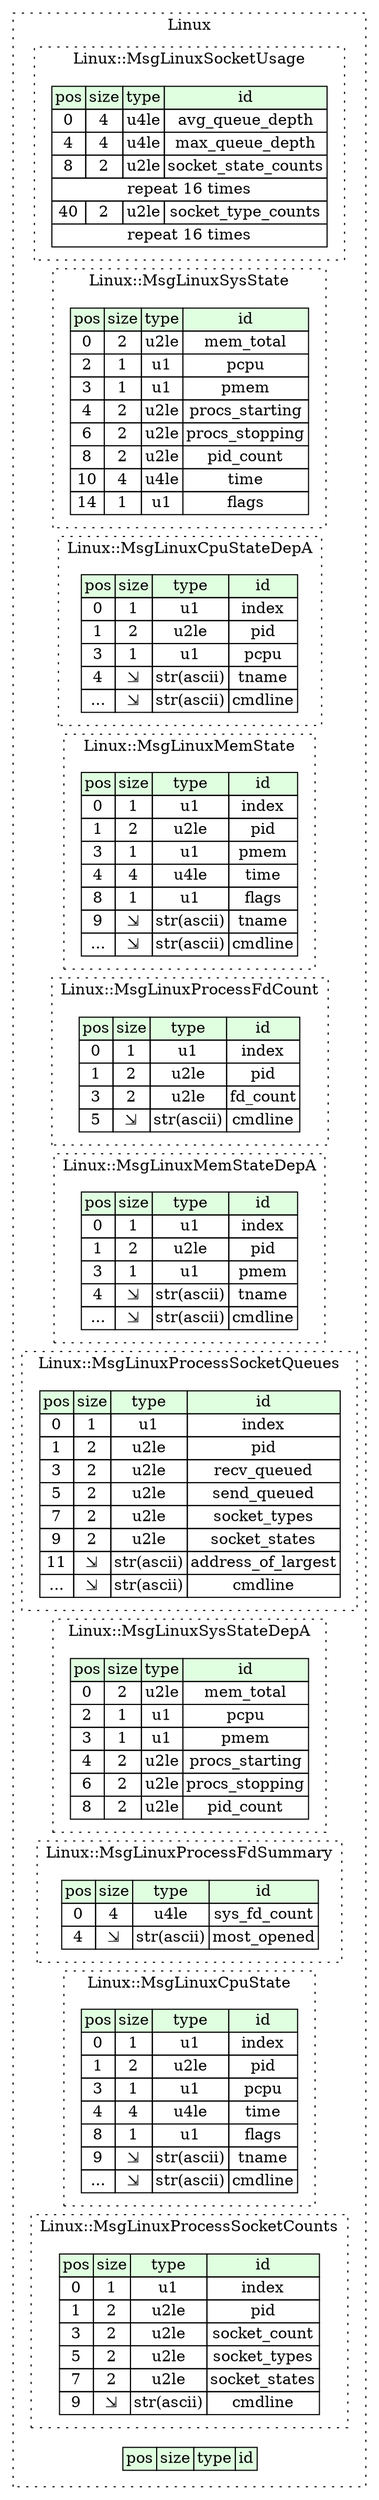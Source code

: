 digraph {
	rankdir=LR;
	node [shape=plaintext];
	subgraph cluster__linux {
		label="Linux";
		graph[style=dotted];

		linux__seq [label=<<TABLE BORDER="0" CELLBORDER="1" CELLSPACING="0">
			<TR><TD BGCOLOR="#E0FFE0">pos</TD><TD BGCOLOR="#E0FFE0">size</TD><TD BGCOLOR="#E0FFE0">type</TD><TD BGCOLOR="#E0FFE0">id</TD></TR>
		</TABLE>>];
		subgraph cluster__msg_linux_socket_usage {
			label="Linux::MsgLinuxSocketUsage";
			graph[style=dotted];

			msg_linux_socket_usage__seq [label=<<TABLE BORDER="0" CELLBORDER="1" CELLSPACING="0">
				<TR><TD BGCOLOR="#E0FFE0">pos</TD><TD BGCOLOR="#E0FFE0">size</TD><TD BGCOLOR="#E0FFE0">type</TD><TD BGCOLOR="#E0FFE0">id</TD></TR>
				<TR><TD PORT="avg_queue_depth_pos">0</TD><TD PORT="avg_queue_depth_size">4</TD><TD>u4le</TD><TD PORT="avg_queue_depth_type">avg_queue_depth</TD></TR>
				<TR><TD PORT="max_queue_depth_pos">4</TD><TD PORT="max_queue_depth_size">4</TD><TD>u4le</TD><TD PORT="max_queue_depth_type">max_queue_depth</TD></TR>
				<TR><TD PORT="socket_state_counts_pos">8</TD><TD PORT="socket_state_counts_size">2</TD><TD>u2le</TD><TD PORT="socket_state_counts_type">socket_state_counts</TD></TR>
				<TR><TD COLSPAN="4" PORT="socket_state_counts__repeat">repeat 16 times</TD></TR>
				<TR><TD PORT="socket_type_counts_pos">40</TD><TD PORT="socket_type_counts_size">2</TD><TD>u2le</TD><TD PORT="socket_type_counts_type">socket_type_counts</TD></TR>
				<TR><TD COLSPAN="4" PORT="socket_type_counts__repeat">repeat 16 times</TD></TR>
			</TABLE>>];
		}
		subgraph cluster__msg_linux_sys_state {
			label="Linux::MsgLinuxSysState";
			graph[style=dotted];

			msg_linux_sys_state__seq [label=<<TABLE BORDER="0" CELLBORDER="1" CELLSPACING="0">
				<TR><TD BGCOLOR="#E0FFE0">pos</TD><TD BGCOLOR="#E0FFE0">size</TD><TD BGCOLOR="#E0FFE0">type</TD><TD BGCOLOR="#E0FFE0">id</TD></TR>
				<TR><TD PORT="mem_total_pos">0</TD><TD PORT="mem_total_size">2</TD><TD>u2le</TD><TD PORT="mem_total_type">mem_total</TD></TR>
				<TR><TD PORT="pcpu_pos">2</TD><TD PORT="pcpu_size">1</TD><TD>u1</TD><TD PORT="pcpu_type">pcpu</TD></TR>
				<TR><TD PORT="pmem_pos">3</TD><TD PORT="pmem_size">1</TD><TD>u1</TD><TD PORT="pmem_type">pmem</TD></TR>
				<TR><TD PORT="procs_starting_pos">4</TD><TD PORT="procs_starting_size">2</TD><TD>u2le</TD><TD PORT="procs_starting_type">procs_starting</TD></TR>
				<TR><TD PORT="procs_stopping_pos">6</TD><TD PORT="procs_stopping_size">2</TD><TD>u2le</TD><TD PORT="procs_stopping_type">procs_stopping</TD></TR>
				<TR><TD PORT="pid_count_pos">8</TD><TD PORT="pid_count_size">2</TD><TD>u2le</TD><TD PORT="pid_count_type">pid_count</TD></TR>
				<TR><TD PORT="time_pos">10</TD><TD PORT="time_size">4</TD><TD>u4le</TD><TD PORT="time_type">time</TD></TR>
				<TR><TD PORT="flags_pos">14</TD><TD PORT="flags_size">1</TD><TD>u1</TD><TD PORT="flags_type">flags</TD></TR>
			</TABLE>>];
		}
		subgraph cluster__msg_linux_cpu_state_dep_a {
			label="Linux::MsgLinuxCpuStateDepA";
			graph[style=dotted];

			msg_linux_cpu_state_dep_a__seq [label=<<TABLE BORDER="0" CELLBORDER="1" CELLSPACING="0">
				<TR><TD BGCOLOR="#E0FFE0">pos</TD><TD BGCOLOR="#E0FFE0">size</TD><TD BGCOLOR="#E0FFE0">type</TD><TD BGCOLOR="#E0FFE0">id</TD></TR>
				<TR><TD PORT="index_pos">0</TD><TD PORT="index_size">1</TD><TD>u1</TD><TD PORT="index_type">index</TD></TR>
				<TR><TD PORT="pid_pos">1</TD><TD PORT="pid_size">2</TD><TD>u2le</TD><TD PORT="pid_type">pid</TD></TR>
				<TR><TD PORT="pcpu_pos">3</TD><TD PORT="pcpu_size">1</TD><TD>u1</TD><TD PORT="pcpu_type">pcpu</TD></TR>
				<TR><TD PORT="tname_pos">4</TD><TD PORT="tname_size">⇲</TD><TD>str(ascii)</TD><TD PORT="tname_type">tname</TD></TR>
				<TR><TD PORT="cmdline_pos">...</TD><TD PORT="cmdline_size">⇲</TD><TD>str(ascii)</TD><TD PORT="cmdline_type">cmdline</TD></TR>
			</TABLE>>];
		}
		subgraph cluster__msg_linux_mem_state {
			label="Linux::MsgLinuxMemState";
			graph[style=dotted];

			msg_linux_mem_state__seq [label=<<TABLE BORDER="0" CELLBORDER="1" CELLSPACING="0">
				<TR><TD BGCOLOR="#E0FFE0">pos</TD><TD BGCOLOR="#E0FFE0">size</TD><TD BGCOLOR="#E0FFE0">type</TD><TD BGCOLOR="#E0FFE0">id</TD></TR>
				<TR><TD PORT="index_pos">0</TD><TD PORT="index_size">1</TD><TD>u1</TD><TD PORT="index_type">index</TD></TR>
				<TR><TD PORT="pid_pos">1</TD><TD PORT="pid_size">2</TD><TD>u2le</TD><TD PORT="pid_type">pid</TD></TR>
				<TR><TD PORT="pmem_pos">3</TD><TD PORT="pmem_size">1</TD><TD>u1</TD><TD PORT="pmem_type">pmem</TD></TR>
				<TR><TD PORT="time_pos">4</TD><TD PORT="time_size">4</TD><TD>u4le</TD><TD PORT="time_type">time</TD></TR>
				<TR><TD PORT="flags_pos">8</TD><TD PORT="flags_size">1</TD><TD>u1</TD><TD PORT="flags_type">flags</TD></TR>
				<TR><TD PORT="tname_pos">9</TD><TD PORT="tname_size">⇲</TD><TD>str(ascii)</TD><TD PORT="tname_type">tname</TD></TR>
				<TR><TD PORT="cmdline_pos">...</TD><TD PORT="cmdline_size">⇲</TD><TD>str(ascii)</TD><TD PORT="cmdline_type">cmdline</TD></TR>
			</TABLE>>];
		}
		subgraph cluster__msg_linux_process_fd_count {
			label="Linux::MsgLinuxProcessFdCount";
			graph[style=dotted];

			msg_linux_process_fd_count__seq [label=<<TABLE BORDER="0" CELLBORDER="1" CELLSPACING="0">
				<TR><TD BGCOLOR="#E0FFE0">pos</TD><TD BGCOLOR="#E0FFE0">size</TD><TD BGCOLOR="#E0FFE0">type</TD><TD BGCOLOR="#E0FFE0">id</TD></TR>
				<TR><TD PORT="index_pos">0</TD><TD PORT="index_size">1</TD><TD>u1</TD><TD PORT="index_type">index</TD></TR>
				<TR><TD PORT="pid_pos">1</TD><TD PORT="pid_size">2</TD><TD>u2le</TD><TD PORT="pid_type">pid</TD></TR>
				<TR><TD PORT="fd_count_pos">3</TD><TD PORT="fd_count_size">2</TD><TD>u2le</TD><TD PORT="fd_count_type">fd_count</TD></TR>
				<TR><TD PORT="cmdline_pos">5</TD><TD PORT="cmdline_size">⇲</TD><TD>str(ascii)</TD><TD PORT="cmdline_type">cmdline</TD></TR>
			</TABLE>>];
		}
		subgraph cluster__msg_linux_mem_state_dep_a {
			label="Linux::MsgLinuxMemStateDepA";
			graph[style=dotted];

			msg_linux_mem_state_dep_a__seq [label=<<TABLE BORDER="0" CELLBORDER="1" CELLSPACING="0">
				<TR><TD BGCOLOR="#E0FFE0">pos</TD><TD BGCOLOR="#E0FFE0">size</TD><TD BGCOLOR="#E0FFE0">type</TD><TD BGCOLOR="#E0FFE0">id</TD></TR>
				<TR><TD PORT="index_pos">0</TD><TD PORT="index_size">1</TD><TD>u1</TD><TD PORT="index_type">index</TD></TR>
				<TR><TD PORT="pid_pos">1</TD><TD PORT="pid_size">2</TD><TD>u2le</TD><TD PORT="pid_type">pid</TD></TR>
				<TR><TD PORT="pmem_pos">3</TD><TD PORT="pmem_size">1</TD><TD>u1</TD><TD PORT="pmem_type">pmem</TD></TR>
				<TR><TD PORT="tname_pos">4</TD><TD PORT="tname_size">⇲</TD><TD>str(ascii)</TD><TD PORT="tname_type">tname</TD></TR>
				<TR><TD PORT="cmdline_pos">...</TD><TD PORT="cmdline_size">⇲</TD><TD>str(ascii)</TD><TD PORT="cmdline_type">cmdline</TD></TR>
			</TABLE>>];
		}
		subgraph cluster__msg_linux_process_socket_queues {
			label="Linux::MsgLinuxProcessSocketQueues";
			graph[style=dotted];

			msg_linux_process_socket_queues__seq [label=<<TABLE BORDER="0" CELLBORDER="1" CELLSPACING="0">
				<TR><TD BGCOLOR="#E0FFE0">pos</TD><TD BGCOLOR="#E0FFE0">size</TD><TD BGCOLOR="#E0FFE0">type</TD><TD BGCOLOR="#E0FFE0">id</TD></TR>
				<TR><TD PORT="index_pos">0</TD><TD PORT="index_size">1</TD><TD>u1</TD><TD PORT="index_type">index</TD></TR>
				<TR><TD PORT="pid_pos">1</TD><TD PORT="pid_size">2</TD><TD>u2le</TD><TD PORT="pid_type">pid</TD></TR>
				<TR><TD PORT="recv_queued_pos">3</TD><TD PORT="recv_queued_size">2</TD><TD>u2le</TD><TD PORT="recv_queued_type">recv_queued</TD></TR>
				<TR><TD PORT="send_queued_pos">5</TD><TD PORT="send_queued_size">2</TD><TD>u2le</TD><TD PORT="send_queued_type">send_queued</TD></TR>
				<TR><TD PORT="socket_types_pos">7</TD><TD PORT="socket_types_size">2</TD><TD>u2le</TD><TD PORT="socket_types_type">socket_types</TD></TR>
				<TR><TD PORT="socket_states_pos">9</TD><TD PORT="socket_states_size">2</TD><TD>u2le</TD><TD PORT="socket_states_type">socket_states</TD></TR>
				<TR><TD PORT="address_of_largest_pos">11</TD><TD PORT="address_of_largest_size">⇲</TD><TD>str(ascii)</TD><TD PORT="address_of_largest_type">address_of_largest</TD></TR>
				<TR><TD PORT="cmdline_pos">...</TD><TD PORT="cmdline_size">⇲</TD><TD>str(ascii)</TD><TD PORT="cmdline_type">cmdline</TD></TR>
			</TABLE>>];
		}
		subgraph cluster__msg_linux_sys_state_dep_a {
			label="Linux::MsgLinuxSysStateDepA";
			graph[style=dotted];

			msg_linux_sys_state_dep_a__seq [label=<<TABLE BORDER="0" CELLBORDER="1" CELLSPACING="0">
				<TR><TD BGCOLOR="#E0FFE0">pos</TD><TD BGCOLOR="#E0FFE0">size</TD><TD BGCOLOR="#E0FFE0">type</TD><TD BGCOLOR="#E0FFE0">id</TD></TR>
				<TR><TD PORT="mem_total_pos">0</TD><TD PORT="mem_total_size">2</TD><TD>u2le</TD><TD PORT="mem_total_type">mem_total</TD></TR>
				<TR><TD PORT="pcpu_pos">2</TD><TD PORT="pcpu_size">1</TD><TD>u1</TD><TD PORT="pcpu_type">pcpu</TD></TR>
				<TR><TD PORT="pmem_pos">3</TD><TD PORT="pmem_size">1</TD><TD>u1</TD><TD PORT="pmem_type">pmem</TD></TR>
				<TR><TD PORT="procs_starting_pos">4</TD><TD PORT="procs_starting_size">2</TD><TD>u2le</TD><TD PORT="procs_starting_type">procs_starting</TD></TR>
				<TR><TD PORT="procs_stopping_pos">6</TD><TD PORT="procs_stopping_size">2</TD><TD>u2le</TD><TD PORT="procs_stopping_type">procs_stopping</TD></TR>
				<TR><TD PORT="pid_count_pos">8</TD><TD PORT="pid_count_size">2</TD><TD>u2le</TD><TD PORT="pid_count_type">pid_count</TD></TR>
			</TABLE>>];
		}
		subgraph cluster__msg_linux_process_fd_summary {
			label="Linux::MsgLinuxProcessFdSummary";
			graph[style=dotted];

			msg_linux_process_fd_summary__seq [label=<<TABLE BORDER="0" CELLBORDER="1" CELLSPACING="0">
				<TR><TD BGCOLOR="#E0FFE0">pos</TD><TD BGCOLOR="#E0FFE0">size</TD><TD BGCOLOR="#E0FFE0">type</TD><TD BGCOLOR="#E0FFE0">id</TD></TR>
				<TR><TD PORT="sys_fd_count_pos">0</TD><TD PORT="sys_fd_count_size">4</TD><TD>u4le</TD><TD PORT="sys_fd_count_type">sys_fd_count</TD></TR>
				<TR><TD PORT="most_opened_pos">4</TD><TD PORT="most_opened_size">⇲</TD><TD>str(ascii)</TD><TD PORT="most_opened_type">most_opened</TD></TR>
			</TABLE>>];
		}
		subgraph cluster__msg_linux_cpu_state {
			label="Linux::MsgLinuxCpuState";
			graph[style=dotted];

			msg_linux_cpu_state__seq [label=<<TABLE BORDER="0" CELLBORDER="1" CELLSPACING="0">
				<TR><TD BGCOLOR="#E0FFE0">pos</TD><TD BGCOLOR="#E0FFE0">size</TD><TD BGCOLOR="#E0FFE0">type</TD><TD BGCOLOR="#E0FFE0">id</TD></TR>
				<TR><TD PORT="index_pos">0</TD><TD PORT="index_size">1</TD><TD>u1</TD><TD PORT="index_type">index</TD></TR>
				<TR><TD PORT="pid_pos">1</TD><TD PORT="pid_size">2</TD><TD>u2le</TD><TD PORT="pid_type">pid</TD></TR>
				<TR><TD PORT="pcpu_pos">3</TD><TD PORT="pcpu_size">1</TD><TD>u1</TD><TD PORT="pcpu_type">pcpu</TD></TR>
				<TR><TD PORT="time_pos">4</TD><TD PORT="time_size">4</TD><TD>u4le</TD><TD PORT="time_type">time</TD></TR>
				<TR><TD PORT="flags_pos">8</TD><TD PORT="flags_size">1</TD><TD>u1</TD><TD PORT="flags_type">flags</TD></TR>
				<TR><TD PORT="tname_pos">9</TD><TD PORT="tname_size">⇲</TD><TD>str(ascii)</TD><TD PORT="tname_type">tname</TD></TR>
				<TR><TD PORT="cmdline_pos">...</TD><TD PORT="cmdline_size">⇲</TD><TD>str(ascii)</TD><TD PORT="cmdline_type">cmdline</TD></TR>
			</TABLE>>];
		}
		subgraph cluster__msg_linux_process_socket_counts {
			label="Linux::MsgLinuxProcessSocketCounts";
			graph[style=dotted];

			msg_linux_process_socket_counts__seq [label=<<TABLE BORDER="0" CELLBORDER="1" CELLSPACING="0">
				<TR><TD BGCOLOR="#E0FFE0">pos</TD><TD BGCOLOR="#E0FFE0">size</TD><TD BGCOLOR="#E0FFE0">type</TD><TD BGCOLOR="#E0FFE0">id</TD></TR>
				<TR><TD PORT="index_pos">0</TD><TD PORT="index_size">1</TD><TD>u1</TD><TD PORT="index_type">index</TD></TR>
				<TR><TD PORT="pid_pos">1</TD><TD PORT="pid_size">2</TD><TD>u2le</TD><TD PORT="pid_type">pid</TD></TR>
				<TR><TD PORT="socket_count_pos">3</TD><TD PORT="socket_count_size">2</TD><TD>u2le</TD><TD PORT="socket_count_type">socket_count</TD></TR>
				<TR><TD PORT="socket_types_pos">5</TD><TD PORT="socket_types_size">2</TD><TD>u2le</TD><TD PORT="socket_types_type">socket_types</TD></TR>
				<TR><TD PORT="socket_states_pos">7</TD><TD PORT="socket_states_size">2</TD><TD>u2le</TD><TD PORT="socket_states_type">socket_states</TD></TR>
				<TR><TD PORT="cmdline_pos">9</TD><TD PORT="cmdline_size">⇲</TD><TD>str(ascii)</TD><TD PORT="cmdline_type">cmdline</TD></TR>
			</TABLE>>];
		}
	}
}

